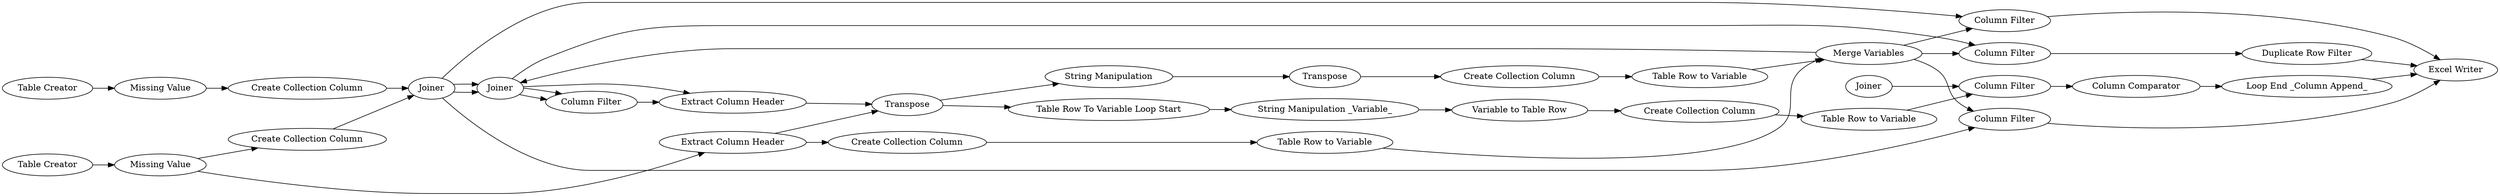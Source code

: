 digraph {
	1 [label="Table Creator"]
	3 [label=Joiner]
	6 [label="Create Collection Column"]
	7 [label="Create Collection Column"]
	9 [label="Column Filter"]
	10 [label="Column Filter"]
	15 [label=Joiner]
	562 [label="Column Filter"]
	26 [label="Column Comparator"]
	34 [label="Extract Column Header"]
	36 [label=Transpose]
	37 [label="Column Filter"]
	39 [label="Loop End _Column Append_"]
	46 [label="String Manipulation _Variable_"]
	48 [label="Create Collection Column"]
	563 [label=Joiner]
	564 [label="Table Row To Variable Loop Start"]
	565 [label="Variable to Table Row"]
	566 [label="Table Row to Variable"]
	36 [label=Transpose]
	570 [label="Extract Column Header"]
	571 [label="Create Collection Column"]
	572 [label="Table Row to Variable"]
	574 [label="String Manipulation"]
	575 [label=Transpose]
	576 [label="Table Row to Variable"]
	577 [label="Create Collection Column"]
	578 [label="Merge Variables"]
	581 [label="Duplicate Row Filter"]
	584 [label="Table Creator"]
	585 [label="Missing Value"]
	586 [label="Missing Value"]
	587 [label="Excel Writer"]
	588 [label="Column Filter"]
	26 -> 39
	34 -> 36
	36 -> 564
	37 -> 26
	46 -> 565
	48 -> 566
	563 -> 37
	564 -> 46
	565 -> 48
	566 -> 37
	36 -> 574
	570 -> 571
	570 -> 36
	571 -> 572
	572 -> 578
	574 -> 575
	575 -> 577
	576 -> 578
	577 -> 576
	1 -> 585
	3 -> 10
	3 -> 9
	3 -> 15
	3 -> 15
	6 -> 3
	7 -> 3
	9 -> 587
	10 -> 587
	15 -> 588
	15 -> 588
	15 -> 34
	15 -> 562
	562 -> 581
	39 -> 587
	578 -> 10
	578 -> 9
	578 -> 15
	578 -> 562
	581 -> 587
	584 -> 586
	585 -> 570
	585 -> 6
	586 -> 7
	588 -> 34
	rankdir=LR
}
